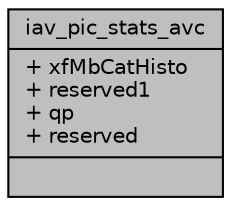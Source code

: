 digraph "iav_pic_stats_avc"
{
 // INTERACTIVE_SVG=YES
 // LATEX_PDF_SIZE
  bgcolor="transparent";
  edge [fontname="Helvetica",fontsize="10",labelfontname="Helvetica",labelfontsize="10"];
  node [fontname="Helvetica",fontsize="10",shape=record];
  Node1 [label="{iav_pic_stats_avc\n|+ xfMbCatHisto\l+ reserved1\l+ qp\l+ reserved\l|}",height=0.2,width=0.4,color="black", fillcolor="grey75", style="filled", fontcolor="black",tooltip=" "];
}
